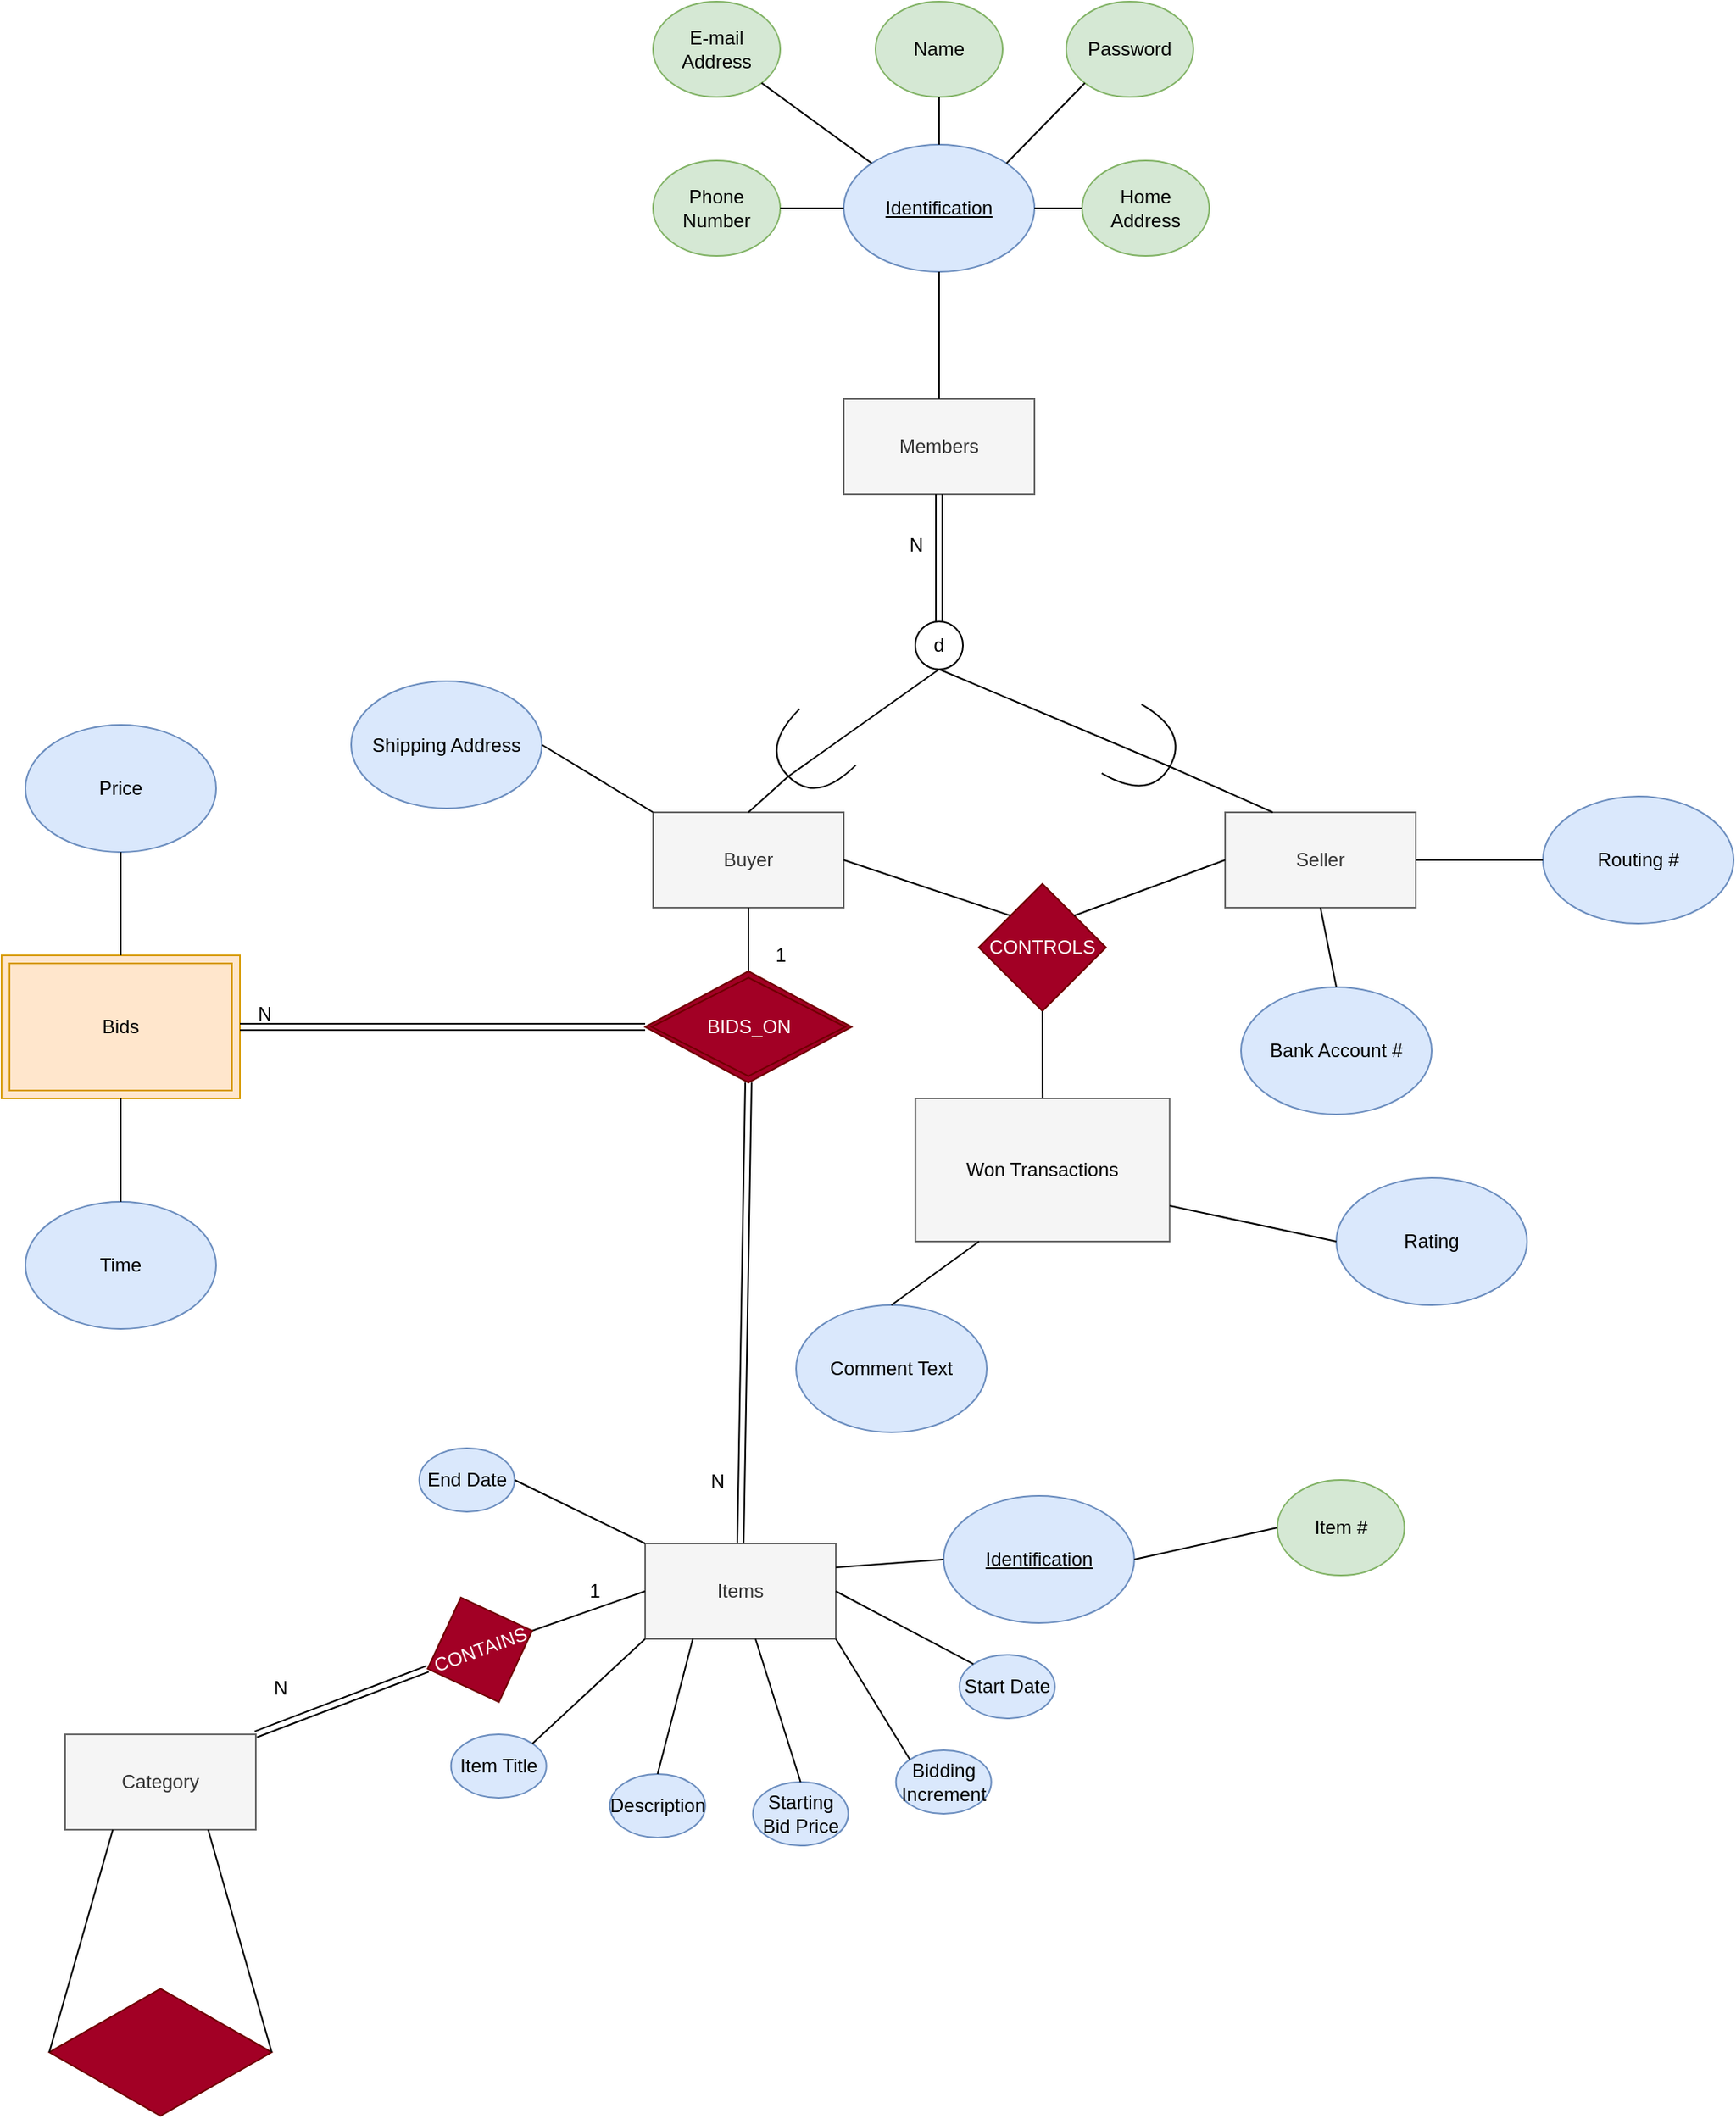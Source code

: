 <mxfile>
    <diagram id="vh4LzMmaLrvV3J_B-Y8Z" name="Page-1">
        <mxGraphModel dx="2270" dy="745" grid="1" gridSize="10" guides="1" tooltips="1" connect="1" arrows="1" fold="1" page="1" pageScale="1" pageWidth="850" pageHeight="1100" math="0" shadow="0">
            <root>
                <mxCell id="0"/>
                <mxCell id="1" parent="0"/>
                <mxCell id="g_Fo491Jodc6aMjxL6Fi-1" value="Members" style="rounded=0;whiteSpace=wrap;html=1;fillColor=#f5f5f5;fontColor=#333333;strokeColor=#666666;" parent="1" vertex="1">
                    <mxGeometry x="180" y="280" width="120" height="60" as="geometry"/>
                </mxCell>
                <mxCell id="g_Fo491Jodc6aMjxL6Fi-2" value="&lt;u&gt;Identification&lt;/u&gt;" style="ellipse;whiteSpace=wrap;html=1;fillColor=#dae8fc;strokeColor=#6c8ebf;" parent="1" vertex="1">
                    <mxGeometry x="180" y="120" width="120" height="80" as="geometry"/>
                </mxCell>
                <mxCell id="g_Fo491Jodc6aMjxL6Fi-4" value="Name" style="ellipse;whiteSpace=wrap;html=1;fillColor=#d5e8d4;strokeColor=#82b366;" parent="1" vertex="1">
                    <mxGeometry x="200" y="30" width="80" height="60" as="geometry"/>
                </mxCell>
                <mxCell id="g_Fo491Jodc6aMjxL6Fi-7" value="E-mail Address" style="ellipse;whiteSpace=wrap;html=1;fillColor=#d5e8d4;strokeColor=#82b366;" parent="1" vertex="1">
                    <mxGeometry x="60" y="30" width="80" height="60" as="geometry"/>
                </mxCell>
                <mxCell id="g_Fo491Jodc6aMjxL6Fi-8" value="Password" style="ellipse;whiteSpace=wrap;html=1;fillColor=#d5e8d4;strokeColor=#82b366;" parent="1" vertex="1">
                    <mxGeometry x="320" y="30" width="80" height="60" as="geometry"/>
                </mxCell>
                <mxCell id="g_Fo491Jodc6aMjxL6Fi-9" value="Home Address" style="ellipse;whiteSpace=wrap;html=1;fillColor=#d5e8d4;strokeColor=#82b366;" parent="1" vertex="1">
                    <mxGeometry x="330" y="130" width="80" height="60" as="geometry"/>
                </mxCell>
                <mxCell id="g_Fo491Jodc6aMjxL6Fi-10" value="Phone Number" style="ellipse;whiteSpace=wrap;html=1;fillColor=#d5e8d4;strokeColor=#82b366;" parent="1" vertex="1">
                    <mxGeometry x="60" y="130" width="80" height="60" as="geometry"/>
                </mxCell>
                <mxCell id="g_Fo491Jodc6aMjxL6Fi-11" value="" style="endArrow=none;html=1;rounded=0;exitX=1;exitY=0.5;exitDx=0;exitDy=0;entryX=0;entryY=0.5;entryDx=0;entryDy=0;" parent="1" source="g_Fo491Jodc6aMjxL6Fi-10" target="g_Fo491Jodc6aMjxL6Fi-2" edge="1">
                    <mxGeometry width="50" height="50" relative="1" as="geometry">
                        <mxPoint x="400" y="250" as="sourcePoint"/>
                        <mxPoint x="450" y="200" as="targetPoint"/>
                    </mxGeometry>
                </mxCell>
                <mxCell id="g_Fo491Jodc6aMjxL6Fi-12" value="" style="endArrow=none;html=1;rounded=0;exitX=1;exitY=1;exitDx=0;exitDy=0;entryX=0;entryY=0;entryDx=0;entryDy=0;" parent="1" source="g_Fo491Jodc6aMjxL6Fi-7" target="g_Fo491Jodc6aMjxL6Fi-2" edge="1">
                    <mxGeometry width="50" height="50" relative="1" as="geometry">
                        <mxPoint x="400" y="250" as="sourcePoint"/>
                        <mxPoint x="450" y="200" as="targetPoint"/>
                    </mxGeometry>
                </mxCell>
                <mxCell id="g_Fo491Jodc6aMjxL6Fi-13" value="" style="endArrow=none;html=1;rounded=0;exitX=0.5;exitY=1;exitDx=0;exitDy=0;entryX=0.5;entryY=0;entryDx=0;entryDy=0;" parent="1" source="g_Fo491Jodc6aMjxL6Fi-4" target="g_Fo491Jodc6aMjxL6Fi-2" edge="1">
                    <mxGeometry width="50" height="50" relative="1" as="geometry">
                        <mxPoint x="400" y="250" as="sourcePoint"/>
                        <mxPoint x="450" y="200" as="targetPoint"/>
                    </mxGeometry>
                </mxCell>
                <mxCell id="g_Fo491Jodc6aMjxL6Fi-14" value="" style="endArrow=none;html=1;rounded=0;exitX=0;exitY=1;exitDx=0;exitDy=0;entryX=1;entryY=0;entryDx=0;entryDy=0;" parent="1" source="g_Fo491Jodc6aMjxL6Fi-8" target="g_Fo491Jodc6aMjxL6Fi-2" edge="1">
                    <mxGeometry width="50" height="50" relative="1" as="geometry">
                        <mxPoint x="400" y="250" as="sourcePoint"/>
                        <mxPoint x="450" y="200" as="targetPoint"/>
                    </mxGeometry>
                </mxCell>
                <mxCell id="g_Fo491Jodc6aMjxL6Fi-15" value="" style="endArrow=none;html=1;rounded=0;exitX=1;exitY=0.5;exitDx=0;exitDy=0;entryX=0;entryY=0.5;entryDx=0;entryDy=0;" parent="1" source="g_Fo491Jodc6aMjxL6Fi-2" target="g_Fo491Jodc6aMjxL6Fi-9" edge="1">
                    <mxGeometry width="50" height="50" relative="1" as="geometry">
                        <mxPoint x="400" y="250" as="sourcePoint"/>
                        <mxPoint x="450" y="200" as="targetPoint"/>
                    </mxGeometry>
                </mxCell>
                <mxCell id="g_Fo491Jodc6aMjxL6Fi-16" value="d" style="ellipse;whiteSpace=wrap;html=1;aspect=fixed;" parent="1" vertex="1">
                    <mxGeometry x="225" y="420" width="30" height="30" as="geometry"/>
                </mxCell>
                <mxCell id="g_Fo491Jodc6aMjxL6Fi-19" value="Buyer" style="rounded=0;whiteSpace=wrap;html=1;fillColor=#f5f5f5;fontColor=#333333;strokeColor=#666666;" parent="1" vertex="1">
                    <mxGeometry x="60" y="540" width="120" height="60" as="geometry"/>
                </mxCell>
                <mxCell id="g_Fo491Jodc6aMjxL6Fi-20" value="" style="endArrow=none;html=1;rounded=0;exitX=1;exitY=0.5;exitDx=0;exitDy=0;entryX=0.5;entryY=0;entryDx=0;entryDy=0;startArrow=none;exitPerimeter=0;" parent="1" source="g_Fo491Jodc6aMjxL6Fi-18" target="g_Fo491Jodc6aMjxL6Fi-19" edge="1">
                    <mxGeometry width="50" height="50" relative="1" as="geometry">
                        <mxPoint x="400" y="570" as="sourcePoint"/>
                        <mxPoint x="450" y="520" as="targetPoint"/>
                    </mxGeometry>
                </mxCell>
                <mxCell id="g_Fo491Jodc6aMjxL6Fi-18" value="" style="shape=requiredInterface;html=1;verticalLabelPosition=bottom;sketch=0;rotation=135;" parent="1" vertex="1">
                    <mxGeometry x="140" y="480" width="35" height="50" as="geometry"/>
                </mxCell>
                <mxCell id="g_Fo491Jodc6aMjxL6Fi-22" value="" style="endArrow=none;html=1;rounded=0;exitX=0.5;exitY=1;exitDx=0;exitDy=0;entryX=1;entryY=0.5;entryDx=0;entryDy=0;entryPerimeter=0;" parent="1" source="g_Fo491Jodc6aMjxL6Fi-16" target="g_Fo491Jodc6aMjxL6Fi-18" edge="1">
                    <mxGeometry width="50" height="50" relative="1" as="geometry">
                        <mxPoint x="240" y="450" as="sourcePoint"/>
                        <mxPoint x="107.5" y="640" as="targetPoint"/>
                    </mxGeometry>
                </mxCell>
                <mxCell id="g_Fo491Jodc6aMjxL6Fi-23" value="Seller" style="rounded=0;whiteSpace=wrap;html=1;fillColor=#f5f5f5;fontColor=#333333;strokeColor=#666666;" parent="1" vertex="1">
                    <mxGeometry x="420" y="540" width="120" height="60" as="geometry"/>
                </mxCell>
                <mxCell id="g_Fo491Jodc6aMjxL6Fi-24" value="" style="endArrow=none;html=1;rounded=0;exitX=1;exitY=0.5;exitDx=0;exitDy=0;entryX=0.25;entryY=0;entryDx=0;entryDy=0;startArrow=none;exitPerimeter=0;" parent="1" source="g_Fo491Jodc6aMjxL6Fi-26" target="g_Fo491Jodc6aMjxL6Fi-23" edge="1">
                    <mxGeometry width="50" height="50" relative="1" as="geometry">
                        <mxPoint x="400" y="570" as="sourcePoint"/>
                        <mxPoint x="450" y="520" as="targetPoint"/>
                    </mxGeometry>
                </mxCell>
                <mxCell id="g_Fo491Jodc6aMjxL6Fi-27" value="" style="endArrow=none;html=1;rounded=0;exitX=0.5;exitY=0;exitDx=0;exitDy=0;entryX=0.5;entryY=1;entryDx=0;entryDy=0;" parent="1" source="g_Fo491Jodc6aMjxL6Fi-1" target="g_Fo491Jodc6aMjxL6Fi-2" edge="1">
                    <mxGeometry width="50" height="50" relative="1" as="geometry">
                        <mxPoint x="400" y="300" as="sourcePoint"/>
                        <mxPoint x="450" y="250" as="targetPoint"/>
                    </mxGeometry>
                </mxCell>
                <mxCell id="g_Fo491Jodc6aMjxL6Fi-28" value="Shipping Address" style="ellipse;whiteSpace=wrap;html=1;fillColor=#dae8fc;strokeColor=#6c8ebf;" parent="1" vertex="1">
                    <mxGeometry x="-130" y="457.5" width="120" height="80" as="geometry"/>
                </mxCell>
                <mxCell id="g_Fo491Jodc6aMjxL6Fi-29" value="Bank Account #" style="ellipse;whiteSpace=wrap;html=1;fillColor=#dae8fc;strokeColor=#6c8ebf;" parent="1" vertex="1">
                    <mxGeometry x="430" y="650" width="120" height="80" as="geometry"/>
                </mxCell>
                <mxCell id="g_Fo491Jodc6aMjxL6Fi-30" value="Routing #" style="ellipse;whiteSpace=wrap;html=1;fillColor=#dae8fc;strokeColor=#6c8ebf;" parent="1" vertex="1">
                    <mxGeometry x="620" y="530" width="120" height="80" as="geometry"/>
                </mxCell>
                <mxCell id="g_Fo491Jodc6aMjxL6Fi-31" value="" style="endArrow=none;html=1;rounded=0;exitX=0;exitY=0;exitDx=0;exitDy=0;entryX=1;entryY=0.5;entryDx=0;entryDy=0;" parent="1" source="g_Fo491Jodc6aMjxL6Fi-19" target="g_Fo491Jodc6aMjxL6Fi-28" edge="1">
                    <mxGeometry width="50" height="50" relative="1" as="geometry">
                        <mxPoint x="400" y="600" as="sourcePoint"/>
                        <mxPoint x="450" y="550" as="targetPoint"/>
                    </mxGeometry>
                </mxCell>
                <mxCell id="g_Fo491Jodc6aMjxL6Fi-32" value="" style="endArrow=none;html=1;rounded=0;exitX=0.5;exitY=1;exitDx=0;exitDy=0;entryX=0.5;entryY=0;entryDx=0;entryDy=0;" parent="1" source="g_Fo491Jodc6aMjxL6Fi-23" target="g_Fo491Jodc6aMjxL6Fi-29" edge="1">
                    <mxGeometry width="50" height="50" relative="1" as="geometry">
                        <mxPoint x="540" y="600" as="sourcePoint"/>
                        <mxPoint x="590" y="550" as="targetPoint"/>
                    </mxGeometry>
                </mxCell>
                <mxCell id="g_Fo491Jodc6aMjxL6Fi-33" value="" style="endArrow=none;html=1;rounded=0;exitX=1;exitY=0.5;exitDx=0;exitDy=0;entryX=0;entryY=0.5;entryDx=0;entryDy=0;" parent="1" source="g_Fo491Jodc6aMjxL6Fi-23" target="g_Fo491Jodc6aMjxL6Fi-30" edge="1">
                    <mxGeometry width="50" height="50" relative="1" as="geometry">
                        <mxPoint x="540" y="600" as="sourcePoint"/>
                        <mxPoint x="590" y="550" as="targetPoint"/>
                    </mxGeometry>
                </mxCell>
                <mxCell id="g_Fo491Jodc6aMjxL6Fi-34" value="Items" style="rounded=0;whiteSpace=wrap;html=1;fillColor=#f5f5f5;fontColor=#333333;strokeColor=#666666;" parent="1" vertex="1">
                    <mxGeometry x="55" y="1000" width="120" height="60" as="geometry"/>
                </mxCell>
                <mxCell id="g_Fo491Jodc6aMjxL6Fi-37" value="&lt;u&gt;Identification&lt;/u&gt;" style="ellipse;whiteSpace=wrap;html=1;fillColor=#dae8fc;strokeColor=#6c8ebf;" parent="1" vertex="1">
                    <mxGeometry x="242.84" y="970" width="120" height="80" as="geometry"/>
                </mxCell>
                <mxCell id="g_Fo491Jodc6aMjxL6Fi-41" value="Item #" style="ellipse;whiteSpace=wrap;html=1;fillColor=#d5e8d4;strokeColor=#82b366;" parent="1" vertex="1">
                    <mxGeometry x="452.84" y="960" width="80" height="60" as="geometry"/>
                </mxCell>
                <mxCell id="g_Fo491Jodc6aMjxL6Fi-42" value="Item Title" style="ellipse;whiteSpace=wrap;html=1;fillColor=#dae8fc;strokeColor=#6c8ebf;" parent="1" vertex="1">
                    <mxGeometry x="-67.16" y="1120" width="60" height="40" as="geometry"/>
                </mxCell>
                <mxCell id="g_Fo491Jodc6aMjxL6Fi-43" value="Description" style="ellipse;whiteSpace=wrap;html=1;fillColor=#dae8fc;strokeColor=#6c8ebf;" parent="1" vertex="1">
                    <mxGeometry x="32.84" y="1145" width="60" height="40" as="geometry"/>
                </mxCell>
                <mxCell id="g_Fo491Jodc6aMjxL6Fi-44" value="Starting Bid Price" style="ellipse;whiteSpace=wrap;html=1;fillColor=#dae8fc;strokeColor=#6c8ebf;" parent="1" vertex="1">
                    <mxGeometry x="122.84" y="1150" width="60" height="40" as="geometry"/>
                </mxCell>
                <mxCell id="g_Fo491Jodc6aMjxL6Fi-45" value="Bidding Increment" style="ellipse;whiteSpace=wrap;html=1;fillColor=#dae8fc;strokeColor=#6c8ebf;" parent="1" vertex="1">
                    <mxGeometry x="212.84" y="1130" width="60" height="40" as="geometry"/>
                </mxCell>
                <mxCell id="g_Fo491Jodc6aMjxL6Fi-46" value="Start Date" style="ellipse;whiteSpace=wrap;html=1;fillColor=#dae8fc;strokeColor=#6c8ebf;" parent="1" vertex="1">
                    <mxGeometry x="252.84" y="1070" width="60" height="40" as="geometry"/>
                </mxCell>
                <mxCell id="g_Fo491Jodc6aMjxL6Fi-47" value="End Date" style="ellipse;whiteSpace=wrap;html=1;fillColor=#dae8fc;strokeColor=#6c8ebf;" parent="1" vertex="1">
                    <mxGeometry x="-87.16" y="940" width="60" height="40" as="geometry"/>
                </mxCell>
                <mxCell id="g_Fo491Jodc6aMjxL6Fi-48" value="" style="endArrow=none;html=1;rounded=0;exitX=1;exitY=0.25;exitDx=0;exitDy=0;entryX=0;entryY=0.5;entryDx=0;entryDy=0;" parent="1" source="g_Fo491Jodc6aMjxL6Fi-34" target="g_Fo491Jodc6aMjxL6Fi-37" edge="1">
                    <mxGeometry width="50" height="50" relative="1" as="geometry">
                        <mxPoint x="-37.16" y="900" as="sourcePoint"/>
                        <mxPoint x="12.84" y="850" as="targetPoint"/>
                    </mxGeometry>
                </mxCell>
                <mxCell id="g_Fo491Jodc6aMjxL6Fi-49" value="" style="endArrow=none;html=1;rounded=0;exitX=1;exitY=0.5;exitDx=0;exitDy=0;entryX=0;entryY=0.5;entryDx=0;entryDy=0;" parent="1" source="g_Fo491Jodc6aMjxL6Fi-37" target="g_Fo491Jodc6aMjxL6Fi-41" edge="1">
                    <mxGeometry width="50" height="50" relative="1" as="geometry">
                        <mxPoint x="-37.16" y="900" as="sourcePoint"/>
                        <mxPoint x="12.84" y="850" as="targetPoint"/>
                    </mxGeometry>
                </mxCell>
                <mxCell id="g_Fo491Jodc6aMjxL6Fi-50" value="" style="endArrow=none;html=1;rounded=0;exitX=1;exitY=0.5;exitDx=0;exitDy=0;entryX=0;entryY=0;entryDx=0;entryDy=0;" parent="1" source="g_Fo491Jodc6aMjxL6Fi-47" target="g_Fo491Jodc6aMjxL6Fi-34" edge="1">
                    <mxGeometry width="50" height="50" relative="1" as="geometry">
                        <mxPoint x="-37.16" y="1060" as="sourcePoint"/>
                        <mxPoint x="12.84" y="1010" as="targetPoint"/>
                    </mxGeometry>
                </mxCell>
                <mxCell id="g_Fo491Jodc6aMjxL6Fi-51" value="" style="endArrow=none;html=1;rounded=0;exitX=1;exitY=0;exitDx=0;exitDy=0;entryX=0;entryY=1;entryDx=0;entryDy=0;" parent="1" source="g_Fo491Jodc6aMjxL6Fi-42" target="g_Fo491Jodc6aMjxL6Fi-34" edge="1">
                    <mxGeometry width="50" height="50" relative="1" as="geometry">
                        <mxPoint x="-37.16" y="1060" as="sourcePoint"/>
                        <mxPoint x="12.84" y="1010" as="targetPoint"/>
                    </mxGeometry>
                </mxCell>
                <mxCell id="g_Fo491Jodc6aMjxL6Fi-52" value="" style="endArrow=none;html=1;rounded=0;exitX=0.5;exitY=0;exitDx=0;exitDy=0;entryX=0.25;entryY=1;entryDx=0;entryDy=0;" parent="1" source="g_Fo491Jodc6aMjxL6Fi-43" target="g_Fo491Jodc6aMjxL6Fi-34" edge="1">
                    <mxGeometry width="50" height="50" relative="1" as="geometry">
                        <mxPoint x="-37.16" y="1060" as="sourcePoint"/>
                        <mxPoint x="12.84" y="1010" as="targetPoint"/>
                    </mxGeometry>
                </mxCell>
                <mxCell id="g_Fo491Jodc6aMjxL6Fi-53" value="" style="endArrow=none;html=1;rounded=0;exitX=0.5;exitY=0;exitDx=0;exitDy=0;" parent="1" source="g_Fo491Jodc6aMjxL6Fi-44" target="g_Fo491Jodc6aMjxL6Fi-34" edge="1">
                    <mxGeometry width="50" height="50" relative="1" as="geometry">
                        <mxPoint x="-37.16" y="1060" as="sourcePoint"/>
                        <mxPoint x="12.84" y="1010" as="targetPoint"/>
                    </mxGeometry>
                </mxCell>
                <mxCell id="g_Fo491Jodc6aMjxL6Fi-57" value="" style="endArrow=none;html=1;rounded=0;exitX=0;exitY=0;exitDx=0;exitDy=0;entryX=1;entryY=1;entryDx=0;entryDy=0;" parent="1" source="g_Fo491Jodc6aMjxL6Fi-45" target="g_Fo491Jodc6aMjxL6Fi-34" edge="1">
                    <mxGeometry width="50" height="50" relative="1" as="geometry">
                        <mxPoint x="-37.16" y="1060" as="sourcePoint"/>
                        <mxPoint x="12.84" y="1010" as="targetPoint"/>
                    </mxGeometry>
                </mxCell>
                <mxCell id="g_Fo491Jodc6aMjxL6Fi-59" value="" style="endArrow=none;html=1;rounded=0;entryX=0;entryY=0;entryDx=0;entryDy=0;exitX=1;exitY=0.5;exitDx=0;exitDy=0;" parent="1" source="g_Fo491Jodc6aMjxL6Fi-34" target="g_Fo491Jodc6aMjxL6Fi-46" edge="1">
                    <mxGeometry width="50" height="50" relative="1" as="geometry">
                        <mxPoint x="-37.16" y="1060" as="sourcePoint"/>
                        <mxPoint x="12.84" y="1010" as="targetPoint"/>
                    </mxGeometry>
                </mxCell>
                <mxCell id="g_Fo491Jodc6aMjxL6Fi-60" value="Category" style="rounded=0;whiteSpace=wrap;html=1;fillColor=#f5f5f5;fontColor=#333333;strokeColor=#666666;" parent="1" vertex="1">
                    <mxGeometry x="-310" y="1120.03" width="120" height="60" as="geometry"/>
                </mxCell>
                <mxCell id="g_Fo491Jodc6aMjxL6Fi-61" value="" style="rhombus;whiteSpace=wrap;html=1;fillColor=#a20025;fontColor=#ffffff;strokeColor=#6F0000;" parent="1" vertex="1">
                    <mxGeometry x="-320" y="1280.03" width="140" height="80" as="geometry"/>
                </mxCell>
                <mxCell id="g_Fo491Jodc6aMjxL6Fi-62" value="" style="endArrow=none;html=1;rounded=0;exitX=0;exitY=0.5;exitDx=0;exitDy=0;entryX=0.25;entryY=1;entryDx=0;entryDy=0;" parent="1" source="g_Fo491Jodc6aMjxL6Fi-61" target="g_Fo491Jodc6aMjxL6Fi-60" edge="1">
                    <mxGeometry width="50" height="50" relative="1" as="geometry">
                        <mxPoint x="-130" y="1350.03" as="sourcePoint"/>
                        <mxPoint x="-80" y="1300.03" as="targetPoint"/>
                    </mxGeometry>
                </mxCell>
                <mxCell id="g_Fo491Jodc6aMjxL6Fi-63" value="" style="endArrow=none;html=1;rounded=0;exitX=1;exitY=0.5;exitDx=0;exitDy=0;entryX=0.75;entryY=1;entryDx=0;entryDy=0;" parent="1" source="g_Fo491Jodc6aMjxL6Fi-61" target="g_Fo491Jodc6aMjxL6Fi-60" edge="1">
                    <mxGeometry width="50" height="50" relative="1" as="geometry">
                        <mxPoint x="-130" y="1350.03" as="sourcePoint"/>
                        <mxPoint x="-80" y="1300.03" as="targetPoint"/>
                    </mxGeometry>
                </mxCell>
                <mxCell id="g_Fo491Jodc6aMjxL6Fi-70" value="Bids" style="shape=ext;margin=3;double=1;whiteSpace=wrap;html=1;align=center;fillColor=#ffe6cc;strokeColor=#d79b00;" parent="1" vertex="1">
                    <mxGeometry x="-350" y="630" width="150" height="90" as="geometry"/>
                </mxCell>
                <mxCell id="g_Fo491Jodc6aMjxL6Fi-71" value="Price" style="ellipse;whiteSpace=wrap;html=1;fillColor=#dae8fc;strokeColor=#6c8ebf;" parent="1" vertex="1">
                    <mxGeometry x="-335" y="485" width="120" height="80" as="geometry"/>
                </mxCell>
                <mxCell id="g_Fo491Jodc6aMjxL6Fi-72" value="Time" style="ellipse;whiteSpace=wrap;html=1;fillColor=#dae8fc;strokeColor=#6c8ebf;" parent="1" vertex="1">
                    <mxGeometry x="-335" y="785" width="120" height="80" as="geometry"/>
                </mxCell>
                <mxCell id="g_Fo491Jodc6aMjxL6Fi-73" value="" style="endArrow=none;html=1;rounded=0;exitX=0.5;exitY=1;exitDx=0;exitDy=0;entryX=0.5;entryY=0;entryDx=0;entryDy=0;" parent="1" source="g_Fo491Jodc6aMjxL6Fi-71" target="g_Fo491Jodc6aMjxL6Fi-70" edge="1">
                    <mxGeometry width="50" height="50" relative="1" as="geometry">
                        <mxPoint x="-110" y="755" as="sourcePoint"/>
                        <mxPoint x="-60" y="705" as="targetPoint"/>
                    </mxGeometry>
                </mxCell>
                <mxCell id="g_Fo491Jodc6aMjxL6Fi-74" value="" style="endArrow=none;html=1;rounded=0;exitX=0.5;exitY=0;exitDx=0;exitDy=0;entryX=0.5;entryY=1;entryDx=0;entryDy=0;" parent="1" source="g_Fo491Jodc6aMjxL6Fi-72" target="g_Fo491Jodc6aMjxL6Fi-70" edge="1">
                    <mxGeometry width="50" height="50" relative="1" as="geometry">
                        <mxPoint x="-110" y="755" as="sourcePoint"/>
                        <mxPoint x="-60" y="705" as="targetPoint"/>
                    </mxGeometry>
                </mxCell>
                <mxCell id="g_Fo491Jodc6aMjxL6Fi-75" value="" style="shape=rhombus;double=1;perimeter=rhombusPerimeter;whiteSpace=wrap;html=1;align=center;fillColor=#a20025;fontColor=#ffffff;strokeColor=#6F0000;" parent="1" vertex="1">
                    <mxGeometry x="55" y="640" width="130" height="70" as="geometry"/>
                </mxCell>
                <mxCell id="g_Fo491Jodc6aMjxL6Fi-76" value="" style="shape=link;html=1;rounded=0;exitX=0;exitY=0.5;exitDx=0;exitDy=0;entryX=1;entryY=0.5;entryDx=0;entryDy=0;" parent="1" source="g_Fo491Jodc6aMjxL6Fi-75" target="g_Fo491Jodc6aMjxL6Fi-70" edge="1">
                    <mxGeometry relative="1" as="geometry">
                        <mxPoint x="20" y="670" as="sourcePoint"/>
                        <mxPoint x="180" y="670" as="targetPoint"/>
                    </mxGeometry>
                </mxCell>
                <mxCell id="g_Fo491Jodc6aMjxL6Fi-77" value="N" style="resizable=0;html=1;align=right;verticalAlign=bottom;" parent="g_Fo491Jodc6aMjxL6Fi-76" connectable="0" vertex="1">
                    <mxGeometry x="1" relative="1" as="geometry">
                        <mxPoint x="20" as="offset"/>
                    </mxGeometry>
                </mxCell>
                <mxCell id="g_Fo491Jodc6aMjxL6Fi-78" value="" style="endArrow=none;html=1;rounded=0;entryX=0.5;entryY=1;entryDx=0;entryDy=0;exitX=0.5;exitY=0;exitDx=0;exitDy=0;" parent="1" source="g_Fo491Jodc6aMjxL6Fi-75" target="g_Fo491Jodc6aMjxL6Fi-19" edge="1">
                    <mxGeometry width="50" height="50" relative="1" as="geometry">
                        <mxPoint x="60" y="690" as="sourcePoint"/>
                        <mxPoint x="110" y="640" as="targetPoint"/>
                    </mxGeometry>
                </mxCell>
                <mxCell id="g_Fo491Jodc6aMjxL6Fi-83" value="" style="endArrow=none;html=1;rounded=0;entryX=0;entryY=0.5;entryDx=0;entryDy=0;exitX=1;exitY=0.5;exitDx=0;exitDy=0;" parent="1" source="g_Fo491Jodc6aMjxL6Fi-84" target="g_Fo491Jodc6aMjxL6Fi-34" edge="1">
                    <mxGeometry width="50" height="50" relative="1" as="geometry">
                        <mxPoint x="22.84" y="1040" as="sourcePoint"/>
                        <mxPoint x="82.84" y="1080" as="targetPoint"/>
                    </mxGeometry>
                </mxCell>
                <mxCell id="g_Fo491Jodc6aMjxL6Fi-84" value="" style="rhombus;whiteSpace=wrap;html=1;rotation=-20;fillColor=#a20025;strokeColor=#6F0000;fontColor=#ffffff;" parent="1" vertex="1">
                    <mxGeometry x="-83.99" y="1031.83" width="70" height="70" as="geometry"/>
                </mxCell>
                <mxCell id="3" value="" style="shape=link;html=1;rounded=0;entryX=0.5;entryY=0;entryDx=0;entryDy=0;exitX=0.5;exitY=1;exitDx=0;exitDy=0;" edge="1" parent="1" source="g_Fo491Jodc6aMjxL6Fi-75" target="g_Fo491Jodc6aMjxL6Fi-34">
                    <mxGeometry relative="1" as="geometry">
                        <mxPoint x="50" y="660" as="sourcePoint"/>
                        <mxPoint x="210" y="660" as="targetPoint"/>
                    </mxGeometry>
                </mxCell>
                <mxCell id="4" value="N" style="resizable=0;html=1;align=right;verticalAlign=bottom;" connectable="0" vertex="1" parent="3">
                    <mxGeometry x="1" relative="1" as="geometry">
                        <mxPoint x="-10" y="-30" as="offset"/>
                    </mxGeometry>
                </mxCell>
                <mxCell id="5" value="1" style="text;html=1;align=center;verticalAlign=middle;resizable=0;points=[];autosize=1;strokeColor=none;fillColor=none;" vertex="1" parent="1">
                    <mxGeometry x="130" y="620" width="20" height="20" as="geometry"/>
                </mxCell>
                <mxCell id="6" value="" style="shape=link;html=1;rounded=0;entryX=1;entryY=0;entryDx=0;entryDy=0;exitX=0;exitY=0.5;exitDx=0;exitDy=0;" edge="1" parent="1" source="g_Fo491Jodc6aMjxL6Fi-84" target="g_Fo491Jodc6aMjxL6Fi-60">
                    <mxGeometry relative="1" as="geometry">
                        <mxPoint x="-120" y="850" as="sourcePoint"/>
                        <mxPoint x="40" y="850" as="targetPoint"/>
                    </mxGeometry>
                </mxCell>
                <mxCell id="7" value="N" style="resizable=0;html=1;align=right;verticalAlign=bottom;" connectable="0" vertex="1" parent="6">
                    <mxGeometry x="1" relative="1" as="geometry">
                        <mxPoint x="20" y="-20" as="offset"/>
                    </mxGeometry>
                </mxCell>
                <mxCell id="8" value="1" style="text;html=1;align=center;verticalAlign=middle;resizable=0;points=[];autosize=1;strokeColor=none;fillColor=none;" vertex="1" parent="1">
                    <mxGeometry x="12.84" y="1020" width="20" height="20" as="geometry"/>
                </mxCell>
                <mxCell id="9" value="&lt;font color=&quot;#ffffff&quot;&gt;CONTAINS&lt;/font&gt;" style="text;html=1;align=center;verticalAlign=middle;resizable=0;points=[];autosize=1;rotation=-20;" vertex="1" parent="1">
                    <mxGeometry x="-88.99" y="1056.83" width="80" height="20" as="geometry"/>
                </mxCell>
                <mxCell id="10" value="BIDS_ON" style="text;html=1;align=center;verticalAlign=middle;resizable=0;points=[];autosize=1;strokeColor=none;fillColor=none;fontColor=#FFFFFF;" vertex="1" parent="1">
                    <mxGeometry x="85" y="665" width="70" height="20" as="geometry"/>
                </mxCell>
                <mxCell id="13" value="&lt;font color=&quot;#000000&quot;&gt;Won Transactions&lt;/font&gt;" style="rounded=0;whiteSpace=wrap;html=1;fontColor=#333333;fillColor=#f5f5f5;strokeColor=#666666;" vertex="1" parent="1">
                    <mxGeometry x="225.12" y="720" width="160" height="90" as="geometry"/>
                </mxCell>
                <mxCell id="14" value="Rating" style="ellipse;whiteSpace=wrap;html=1;fillColor=#dae8fc;strokeColor=#6c8ebf;" vertex="1" parent="1">
                    <mxGeometry x="490" y="770" width="120" height="80" as="geometry"/>
                </mxCell>
                <mxCell id="15" value="Comment Text" style="ellipse;whiteSpace=wrap;html=1;fillColor=#dae8fc;strokeColor=#6c8ebf;" vertex="1" parent="1">
                    <mxGeometry x="150" y="850" width="120" height="80" as="geometry"/>
                </mxCell>
                <mxCell id="16" value="" style="endArrow=none;html=1;fontColor=#000000;exitX=0.5;exitY=0;exitDx=0;exitDy=0;entryX=0.25;entryY=1;entryDx=0;entryDy=0;" edge="1" parent="1" source="15" target="13">
                    <mxGeometry width="50" height="50" relative="1" as="geometry">
                        <mxPoint x="480" y="760" as="sourcePoint"/>
                        <mxPoint x="530" y="710" as="targetPoint"/>
                    </mxGeometry>
                </mxCell>
                <mxCell id="17" value="" style="endArrow=none;html=1;fontColor=#000000;exitX=1;exitY=0.75;exitDx=0;exitDy=0;entryX=0;entryY=0.5;entryDx=0;entryDy=0;" edge="1" parent="1" source="13" target="14">
                    <mxGeometry width="50" height="50" relative="1" as="geometry">
                        <mxPoint x="480" y="760" as="sourcePoint"/>
                        <mxPoint x="530" y="710" as="targetPoint"/>
                    </mxGeometry>
                </mxCell>
                <mxCell id="g_Fo491Jodc6aMjxL6Fi-26" value="" style="shape=requiredInterface;html=1;verticalLabelPosition=bottom;sketch=0;rotation=120;direction=north;" parent="1" vertex="1">
                    <mxGeometry x="345" y="485" width="50" height="35" as="geometry"/>
                </mxCell>
                <mxCell id="19" value="" style="endArrow=none;html=1;rounded=0;exitX=0.5;exitY=1;exitDx=0;exitDy=0;entryX=1;entryY=0.5;entryDx=0;entryDy=0;entryPerimeter=0;" edge="1" parent="1" source="g_Fo491Jodc6aMjxL6Fi-16" target="g_Fo491Jodc6aMjxL6Fi-26">
                    <mxGeometry width="50" height="50" relative="1" as="geometry">
                        <mxPoint x="240" y="450" as="sourcePoint"/>
                        <mxPoint x="480" y="540" as="targetPoint"/>
                    </mxGeometry>
                </mxCell>
                <mxCell id="20" value="&lt;font color=&quot;#ffffff&quot;&gt;CONTROLS&lt;/font&gt;" style="rhombus;whiteSpace=wrap;html=1;fontColor=#ffffff;fillColor=#a20025;strokeColor=#6F0000;" vertex="1" parent="1">
                    <mxGeometry x="265" y="585" width="80" height="80" as="geometry"/>
                </mxCell>
                <mxCell id="21" value="" style="endArrow=none;html=1;fontColor=#FFFFFF;exitX=1;exitY=0.5;exitDx=0;exitDy=0;entryX=0;entryY=0;entryDx=0;entryDy=0;" edge="1" parent="1" source="g_Fo491Jodc6aMjxL6Fi-19" target="20">
                    <mxGeometry width="50" height="50" relative="1" as="geometry">
                        <mxPoint x="320" y="770" as="sourcePoint"/>
                        <mxPoint x="370" y="720" as="targetPoint"/>
                    </mxGeometry>
                </mxCell>
                <mxCell id="22" value="" style="endArrow=none;html=1;fontColor=#FFFFFF;entryX=0;entryY=0.5;entryDx=0;entryDy=0;exitX=1;exitY=0;exitDx=0;exitDy=0;" edge="1" parent="1" source="20" target="g_Fo491Jodc6aMjxL6Fi-23">
                    <mxGeometry width="50" height="50" relative="1" as="geometry">
                        <mxPoint x="320" y="770" as="sourcePoint"/>
                        <mxPoint x="370" y="720" as="targetPoint"/>
                    </mxGeometry>
                </mxCell>
                <mxCell id="23" value="" style="endArrow=none;html=1;fontColor=#FFFFFF;entryX=0.5;entryY=1;entryDx=0;entryDy=0;exitX=0.5;exitY=0;exitDx=0;exitDy=0;" edge="1" parent="1" source="13" target="20">
                    <mxGeometry width="50" height="50" relative="1" as="geometry">
                        <mxPoint x="320" y="770" as="sourcePoint"/>
                        <mxPoint x="370" y="720" as="targetPoint"/>
                    </mxGeometry>
                </mxCell>
                <mxCell id="24" value="" style="shape=link;html=1;rounded=0;fontColor=#FFFFFF;entryX=0.5;entryY=1;entryDx=0;entryDy=0;exitX=0.5;exitY=0;exitDx=0;exitDy=0;" edge="1" parent="1" source="g_Fo491Jodc6aMjxL6Fi-16" target="g_Fo491Jodc6aMjxL6Fi-1">
                    <mxGeometry relative="1" as="geometry">
                        <mxPoint x="190" y="450" as="sourcePoint"/>
                        <mxPoint x="350" y="450" as="targetPoint"/>
                    </mxGeometry>
                </mxCell>
                <mxCell id="25" value="&lt;font color=&quot;#000000&quot;&gt;N&lt;/font&gt;" style="resizable=0;html=1;align=right;verticalAlign=bottom;fontColor=#FFFFFF;" connectable="0" vertex="1" parent="24">
                    <mxGeometry x="1" relative="1" as="geometry">
                        <mxPoint x="-10" y="40" as="offset"/>
                    </mxGeometry>
                </mxCell>
            </root>
        </mxGraphModel>
    </diagram>
</mxfile>